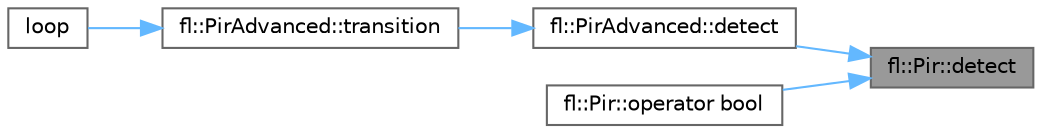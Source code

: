 digraph "fl::Pir::detect"
{
 // LATEX_PDF_SIZE
  bgcolor="transparent";
  edge [fontname=Helvetica,fontsize=10,labelfontname=Helvetica,labelfontsize=10];
  node [fontname=Helvetica,fontsize=10,shape=box,height=0.2,width=0.4];
  rankdir="RL";
  Node1 [id="Node000001",label="fl::Pir::detect",height=0.2,width=0.4,color="gray40", fillcolor="grey60", style="filled", fontcolor="black",tooltip=" "];
  Node1 -> Node2 [id="edge1_Node000001_Node000002",dir="back",color="steelblue1",style="solid",tooltip=" "];
  Node2 [id="Node000002",label="fl::PirAdvanced::detect",height=0.2,width=0.4,color="grey40", fillcolor="white", style="filled",URL="$d6/d4d/classfl_1_1_pir_advanced.html#aef122ef37ba5707909cd04d06a1d5c11",tooltip=" "];
  Node2 -> Node3 [id="edge2_Node000002_Node000003",dir="back",color="steelblue1",style="solid",tooltip=" "];
  Node3 [id="Node000003",label="fl::PirAdvanced::transition",height=0.2,width=0.4,color="grey40", fillcolor="white", style="filled",URL="$d6/d4d/classfl_1_1_pir_advanced.html#ab0e0d72fb81d80cfe9b66134ae96852d",tooltip=" "];
  Node3 -> Node4 [id="edge3_Node000003_Node000004",dir="back",color="steelblue1",style="solid",tooltip=" "];
  Node4 [id="Node000004",label="loop",height=0.2,width=0.4,color="grey40", fillcolor="white", style="filled",URL="$d3/dac/_fx_noise_ring_8ino.html#afe461d27b9c48d5921c00d521181f12f",tooltip=" "];
  Node1 -> Node5 [id="edge4_Node000001_Node000005",dir="back",color="steelblue1",style="solid",tooltip=" "];
  Node5 [id="Node000005",label="fl::Pir::operator bool",height=0.2,width=0.4,color="grey40", fillcolor="white", style="filled",URL="$db/db1/classfl_1_1_pir.html#a94a0146a1b1f322ef4bfbf4074e8100e",tooltip=" "];
}
